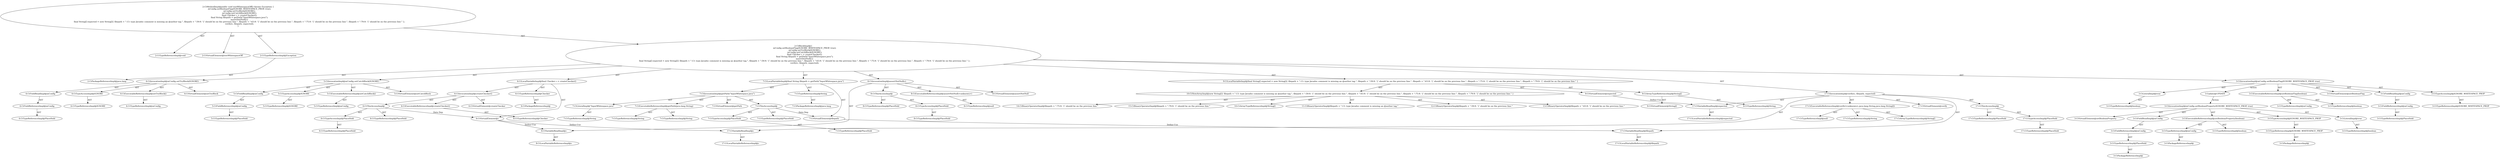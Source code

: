 digraph "testWhitespaceOff#?" {
0 [label="2:CtTypeReferenceImpl@void" shape=ellipse]
1 [label="2:CtVirtualElement@testWhitespaceOff" shape=ellipse]
2 [label="2:CtTypeReferenceImpl@Exception" shape=ellipse]
3 [label="2:CtPackageReferenceImpl@java.lang" shape=ellipse]
4 [label="3:CtExecutableReferenceImpl@setBooleanFlag(boolean)" shape=ellipse]
5 [label="3:CtTypeReferenceImpl@mConfig" shape=ellipse]
6 [label="3:CtTypeReferenceImpl@boolean" shape=ellipse]
7 [label="3:CtVirtualElement@setBooleanFlag" shape=ellipse]
8 [label="3:CtFieldReferenceImpl@mConfig" shape=ellipse]
9 [label="3:CtTypeReferenceImpl@PlaceHold" shape=ellipse]
10 [label="3:CtFieldReadImpl@mConfig" shape=ellipse]
11 [label="3:CtTypeAccessImpl@IGNORE_WHITESPACE_PROP" shape=ellipse]
12 [label="3:CtTypeReferenceImpl@IGNORE_WHITESPACE_PROP" shape=ellipse]
13 [label="3:CtLiteralImpl@true" shape=ellipse]
14 [label="3:CtTypeReferenceImpl@boolean" shape=ellipse]
15 [label="3:CtInvocationImpl@mConfig.setBooleanFlag(IGNORE_WHITESPACE_PROP, true)" shape=ellipse]
16 [label="4:CtExecutableReferenceImpl@setTryBlock()" shape=ellipse]
17 [label="4:CtTypeReferenceImpl@mConfig" shape=ellipse]
18 [label="4:CtVirtualElement@setTryBlock" shape=ellipse]
19 [label="4:CtFieldReferenceImpl@mConfig" shape=ellipse]
20 [label="4:CtTypeReferenceImpl@PlaceHold" shape=ellipse]
21 [label="4:CtFieldReadImpl@mConfig" shape=ellipse]
22 [label="4:CtTypeAccessImpl@IGNORE" shape=ellipse]
23 [label="4:CtTypeReferenceImpl@IGNORE" shape=ellipse]
24 [label="4:CtInvocationImpl@mConfig.setTryBlock(IGNORE)" shape=ellipse]
25 [label="5:CtExecutableReferenceImpl@setCatchBlock()" shape=ellipse]
26 [label="5:CtTypeReferenceImpl@mConfig" shape=ellipse]
27 [label="5:CtVirtualElement@setCatchBlock" shape=ellipse]
28 [label="5:CtFieldReferenceImpl@mConfig" shape=ellipse]
29 [label="5:CtTypeReferenceImpl@PlaceHold" shape=ellipse]
30 [label="5:CtFieldReadImpl@mConfig" shape=ellipse]
31 [label="5:CtTypeAccessImpl@IGNORE" shape=ellipse]
32 [label="5:CtTypeReferenceImpl@IGNORE" shape=ellipse]
33 [label="5:CtInvocationImpl@mConfig.setCatchBlock(IGNORE)" shape=ellipse]
34 [label="6:CtTypeReferenceImpl@Checker" shape=ellipse]
35 [label="6:CtPackageReferenceImpl@" shape=ellipse]
36 [label="6:CtExecutableReferenceImpl@createChecker()" shape=ellipse]
37 [label="6:CtTypeReferenceImpl@Checker" shape=ellipse]
38 [label="6:CtVirtualElement@createChecker" shape=ellipse]
39 [label="6:CtTypeAccessImpl@PlaceHold" shape=ellipse]
40 [label="6:CtTypeReferenceImpl@PlaceHold" shape=ellipse]
41 [label="6:CtThisAccessImpl@" shape=ellipse]
42 [label="6:CtTypeReferenceImpl@PlaceHold" shape=ellipse]
43 [label="6:CtInvocationImpl@createChecker()" shape=ellipse]
44 [label="6:CtVirtualElement@c" shape=ellipse]
45 [label="6:CtLocalVariableImpl@final Checker c = createChecker()" shape=ellipse]
46 [label="7:CtTypeReferenceImpl@String" shape=ellipse]
47 [label="7:CtPackageReferenceImpl@java.lang" shape=ellipse]
48 [label="7:CtExecutableReferenceImpl@getPath(java.lang.String)" shape=ellipse]
49 [label="7:CtTypeReferenceImpl@String" shape=ellipse]
50 [label="7:CtTypeReferenceImpl@String" shape=ellipse]
51 [label="7:CtVirtualElement@getPath" shape=ellipse]
52 [label="7:CtTypeAccessImpl@PlaceHold" shape=ellipse]
53 [label="7:CtTypeReferenceImpl@PlaceHold" shape=ellipse]
54 [label="7:CtThisAccessImpl@" shape=ellipse]
55 [label="7:CtTypeReferenceImpl@PlaceHold" shape=ellipse]
56 [label="7:CtLiteralImpl@\"InputWhitespace.java\"" shape=ellipse]
57 [label="7:CtTypeReferenceImpl@String" shape=ellipse]
58 [label="7:CtInvocationImpl@getPath(\"InputWhitespace.java\")" shape=ellipse]
59 [label="7:CtVirtualElement@filepath" shape=ellipse]
60 [label="7:CtLocalVariableImpl@final String filepath = getPath(\"InputWhitespace.java\")" shape=ellipse]
61 [label="8:CtExecutableReferenceImpl@assertNotNull(<unknown>)" shape=ellipse]
62 [label="8:CtTypeReferenceImpl@null" shape=ellipse]
63 [label="8:CtVirtualElement@assertNotNull" shape=ellipse]
64 [label="8:CtTypeAccessImpl@PlaceHold" shape=ellipse]
65 [label="8:CtTypeReferenceImpl@PlaceHold" shape=ellipse]
66 [label="8:CtThisAccessImpl@" shape=ellipse]
67 [label="8:CtTypeReferenceImpl@PlaceHold" shape=ellipse]
68 [label="8:CtVariableReadImpl@c" shape=ellipse]
69 [label="8:CtLocalVariableReferenceImpl@c" shape=ellipse]
70 [label="8:CtInvocationImpl@assertNotNull(c)" shape=ellipse]
71 [label="9:CtVirtualElement@String[]" shape=ellipse]
72 [label="9:CtArrayTypeReferenceImpl@String[]" shape=ellipse]
73 [label="9:CtTypeReferenceImpl@String" shape=ellipse]
74 [label="10:CtNewArrayImpl@new String[]\{ filepath + \":13: type Javadoc comment is missing an @author tag.\", filepath + \":59:9: '\{' should be on the previous line.\", filepath + \":63:9: '\{' should be on the previous line.\", filepath + \":75:9: '\{' should be on the previous line.\", filepath + \":79:9: '\{' should be on the previous line.\" \}" shape=ellipse]
75 [label="10:CtArrayTypeReferenceImpl@String[]" shape=ellipse]
76 [label="11:CtBinaryOperatorImpl@filepath + \":13: type Javadoc comment is missing an @author tag.\"" shape=ellipse]
77 [label="12:CtBinaryOperatorImpl@filepath + \":59:9: '\{' should be on the previous line.\"" shape=ellipse]
78 [label="13:CtBinaryOperatorImpl@filepath + \":63:9: '\{' should be on the previous line.\"" shape=ellipse]
79 [label="14:CtBinaryOperatorImpl@filepath + \":75:9: '\{' should be on the previous line.\"" shape=ellipse]
80 [label="15:CtBinaryOperatorImpl@filepath + \":79:9: '\{' should be on the previous line.\"" shape=ellipse]
81 [label="9:CtVirtualElement@expected" shape=ellipse]
82 [label="9:CtLocalVariableImpl@final String[] expected = new String[]\{ filepath + \":13: type Javadoc comment is missing an @author tag.\", filepath + \":59:9: '\{' should be on the previous line.\", filepath + \":63:9: '\{' should be on the previous line.\", filepath + \":75:9: '\{' should be on the previous line.\", filepath + \":79:9: '\{' should be on the previous line.\" \}" shape=ellipse]
83 [label="17:CtExecutableReferenceImpl@verify(<unknown>,java.lang.String,java.lang.String[])" shape=ellipse]
84 [label="17:CtTypeReferenceImpl@null" shape=ellipse]
85 [label="17:CtTypeReferenceImpl@String" shape=ellipse]
86 [label="17:CtArrayTypeReferenceImpl@String[]" shape=ellipse]
87 [label="17:CtVirtualElement@verify" shape=ellipse]
88 [label="17:CtTypeAccessImpl@PlaceHold" shape=ellipse]
89 [label="17:CtTypeReferenceImpl@PlaceHold" shape=ellipse]
90 [label="17:CtThisAccessImpl@" shape=ellipse]
91 [label="17:CtTypeReferenceImpl@PlaceHold" shape=ellipse]
92 [label="17:CtVariableReadImpl@c" shape=ellipse]
93 [label="17:CtLocalVariableReferenceImpl@c" shape=ellipse]
94 [label="17:CtVariableReadImpl@filepath" shape=ellipse]
95 [label="17:CtLocalVariableReferenceImpl@filepath" shape=ellipse]
96 [label="17:CtVariableReadImpl@expected" shape=ellipse]
97 [label="17:CtLocalVariableReferenceImpl@expected" shape=ellipse]
98 [label="17:CtInvocationImpl@verify(c, filepath, expected)" shape=ellipse]
99 [label="2:CtBlockImpl@\{
    mConfig.setBooleanFlag(IGNORE_WHITESPACE_PROP, true);
    mConfig.setTryBlock(IGNORE);
    mConfig.setCatchBlock(IGNORE);
    final Checker c = createChecker();
    final String filepath = getPath(\"InputWhitespace.java\");
    assertNotNull(c);
    final String[] expected = new String[]\{ filepath + \":13: type Javadoc comment is missing an @author tag.\", filepath + \":59:9: '\{' should be on the previous line.\", filepath + \":63:9: '\{' should be on the previous line.\", filepath + \":75:9: '\{' should be on the previous line.\", filepath + \":79:9: '\{' should be on the previous line.\" \};
    verify(c, filepath, expected);
\}" shape=ellipse]
100 [label="2:CtMethodImpl@public void testWhitespaceOff() throws Exception \{
    mConfig.setBooleanFlag(IGNORE_WHITESPACE_PROP, true);
    mConfig.setTryBlock(IGNORE);
    mConfig.setCatchBlock(IGNORE);
    final Checker c = createChecker();
    final String filepath = getPath(\"InputWhitespace.java\");
    assertNotNull(c);
    final String[] expected = new String[]\{ filepath + \":13: type Javadoc comment is missing an @author tag.\", filepath + \":59:9: '\{' should be on the previous line.\", filepath + \":63:9: '\{' should be on the previous line.\", filepath + \":75:9: '\{' should be on the previous line.\", filepath + \":79:9: '\{' should be on the previous line.\" \};
    verify(c, filepath, expected);
\}" shape=ellipse]
101 [label="3:Update@UPDATE" shape=ellipse]
102 [label="3:CtPackageReferenceImpl@" shape=ellipse]
103 [label="3:CtTypeReferenceImpl@PlaceHold" shape=ellipse]
104 [label="3:CtFieldReferenceImpl@mConfig" shape=ellipse]
105 [label="3:CtFieldReadImpl@mConfig" shape=ellipse]
106 [label="3:CtPackageReferenceImpl@" shape=ellipse]
107 [label="3:CtTypeReferenceImpl@mConfig" shape=ellipse]
108 [label="3:CtTypeReferenceImpl@boolean" shape=ellipse]
109 [label="3:CtExecutableReferenceImpl@setBooleanProperty(boolean)" shape=ellipse]
110 [label="3:CtPackageReferenceImpl@" shape=ellipse]
111 [label="3:CtTypeReferenceImpl@IGNORE_WHITESPACE_PROP" shape=ellipse]
112 [label="3:CtTypeAccessImpl@IGNORE_WHITESPACE_PROP" shape=ellipse]
113 [label="3:CtTypeReferenceImpl@boolean" shape=ellipse]
114 [label="3:CtLiteralImpl@true" shape=ellipse]
115 [label="3:CtInvocationImpl@mConfig.setBooleanProperty(IGNORE_WHITESPACE_PROP, true)" shape=ellipse]
116 [label="3:CtVirtualElement@setBooleanProperty" shape=ellipse]
2 -> 3 [label="AST"];
4 -> 5 [label="AST"];
4 -> 6 [label="AST"];
8 -> 9 [label="AST"];
10 -> 8 [label="AST"];
11 -> 12 [label="AST"];
13 -> 14 [label="AST"];
15 -> 7 [label="AST"];
15 -> 10 [label="AST"];
15 -> 4 [label="AST"];
15 -> 11 [label="AST"];
15 -> 13 [label="AST"];
15 -> 101 [label="Action"];
16 -> 17 [label="AST"];
19 -> 20 [label="AST"];
21 -> 19 [label="AST"];
22 -> 23 [label="AST"];
24 -> 18 [label="AST"];
24 -> 21 [label="AST"];
24 -> 16 [label="AST"];
24 -> 22 [label="AST"];
25 -> 26 [label="AST"];
28 -> 29 [label="AST"];
30 -> 28 [label="AST"];
31 -> 32 [label="AST"];
33 -> 27 [label="AST"];
33 -> 30 [label="AST"];
33 -> 25 [label="AST"];
33 -> 31 [label="AST"];
34 -> 35 [label="AST"];
36 -> 37 [label="AST"];
39 -> 40 [label="AST"];
41 -> 42 [label="AST"];
41 -> 39 [label="AST"];
41 -> 44 [label="Data Dep"];
43 -> 38 [label="AST"];
43 -> 41 [label="AST"];
43 -> 36 [label="AST"];
44 -> 68 [label="Define-Use"];
44 -> 92 [label="Define-Use"];
45 -> 44 [label="AST"];
45 -> 34 [label="AST"];
45 -> 43 [label="AST"];
46 -> 47 [label="AST"];
48 -> 49 [label="AST"];
48 -> 50 [label="AST"];
52 -> 53 [label="AST"];
54 -> 55 [label="AST"];
54 -> 52 [label="AST"];
54 -> 59 [label="Data Dep"];
56 -> 57 [label="AST"];
58 -> 51 [label="AST"];
58 -> 54 [label="AST"];
58 -> 48 [label="AST"];
58 -> 56 [label="AST"];
59 -> 94 [label="Define-Use"];
60 -> 59 [label="AST"];
60 -> 46 [label="AST"];
60 -> 58 [label="AST"];
61 -> 62 [label="AST"];
64 -> 65 [label="AST"];
66 -> 67 [label="AST"];
66 -> 64 [label="AST"];
68 -> 69 [label="AST"];
70 -> 63 [label="AST"];
70 -> 66 [label="AST"];
70 -> 61 [label="AST"];
70 -> 68 [label="AST"];
72 -> 71 [label="AST"];
72 -> 73 [label="AST"];
74 -> 75 [label="AST"];
74 -> 76 [label="AST"];
74 -> 77 [label="AST"];
74 -> 78 [label="AST"];
74 -> 79 [label="AST"];
74 -> 80 [label="AST"];
81 -> 96 [label="Define-Use"];
82 -> 81 [label="AST"];
82 -> 72 [label="AST"];
82 -> 74 [label="AST"];
83 -> 84 [label="AST"];
83 -> 85 [label="AST"];
83 -> 86 [label="AST"];
88 -> 89 [label="AST"];
90 -> 91 [label="AST"];
90 -> 88 [label="AST"];
92 -> 93 [label="AST"];
94 -> 95 [label="AST"];
96 -> 97 [label="AST"];
98 -> 87 [label="AST"];
98 -> 90 [label="AST"];
98 -> 83 [label="AST"];
98 -> 92 [label="AST"];
98 -> 94 [label="AST"];
98 -> 96 [label="AST"];
99 -> 15 [label="AST"];
99 -> 24 [label="AST"];
99 -> 33 [label="AST"];
99 -> 45 [label="AST"];
99 -> 60 [label="AST"];
99 -> 70 [label="AST"];
99 -> 82 [label="AST"];
99 -> 98 [label="AST"];
100 -> 1 [label="AST"];
100 -> 0 [label="AST"];
100 -> 2 [label="AST"];
100 -> 99 [label="AST"];
101 -> 115 [label="Action"];
103 -> 102 [label="AST"];
104 -> 103 [label="AST"];
105 -> 104 [label="AST"];
107 -> 106 [label="AST"];
109 -> 107 [label="AST"];
109 -> 108 [label="AST"];
111 -> 110 [label="AST"];
112 -> 111 [label="AST"];
114 -> 113 [label="AST"];
115 -> 116 [label="AST"];
115 -> 105 [label="AST"];
115 -> 109 [label="AST"];
115 -> 112 [label="AST"];
115 -> 114 [label="AST"];
}